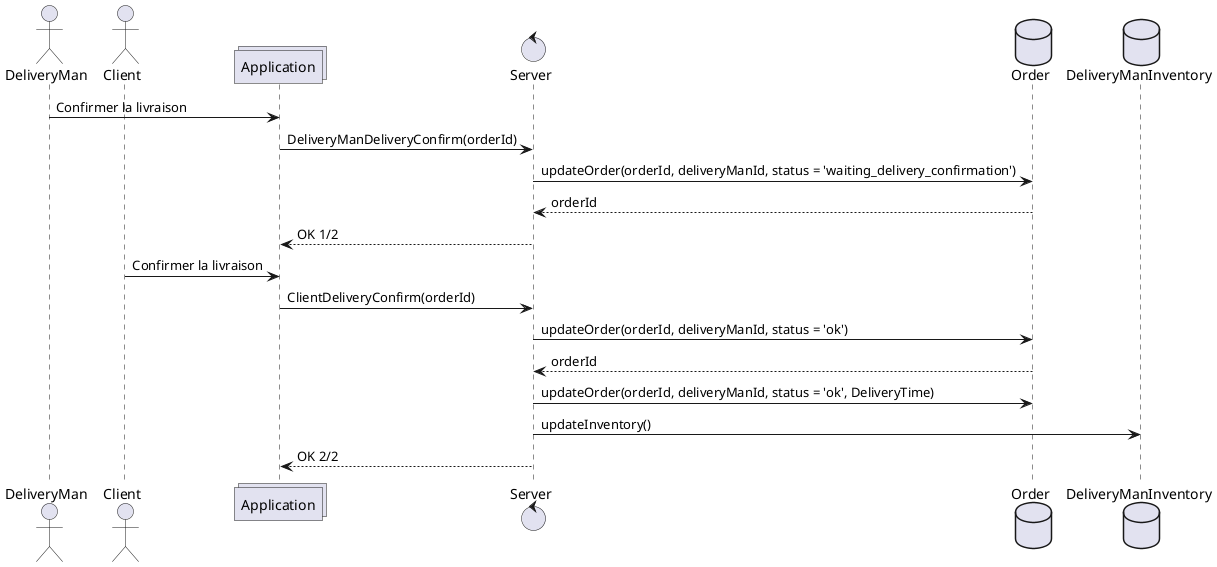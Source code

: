 @startuml
actor DeliveryMan
actor Client
collections Application
control Server
database Order
database DeliveryManInventory
DeliveryMan -> Application : Confirmer la livraison
Application -> Server : DeliveryManDeliveryConfirm(orderId)
Server -> Order : updateOrder(orderId, deliveryManId, status = 'waiting_delivery_confirmation')
Order --> Server : orderId
Server --> Application : OK 1/2
Client -> Application : Confirmer la livraison
Application -> Server : ClientDeliveryConfirm(orderId)
Server -> Order : updateOrder(orderId, deliveryManId, status = 'ok')
Order --> Server : orderId
Server -> Order : updateOrder(orderId, deliveryManId, status = 'ok', DeliveryTime) 
Server -> DeliveryManInventory : updateInventory()
Server --> Application : OK 2/2
@enduml
